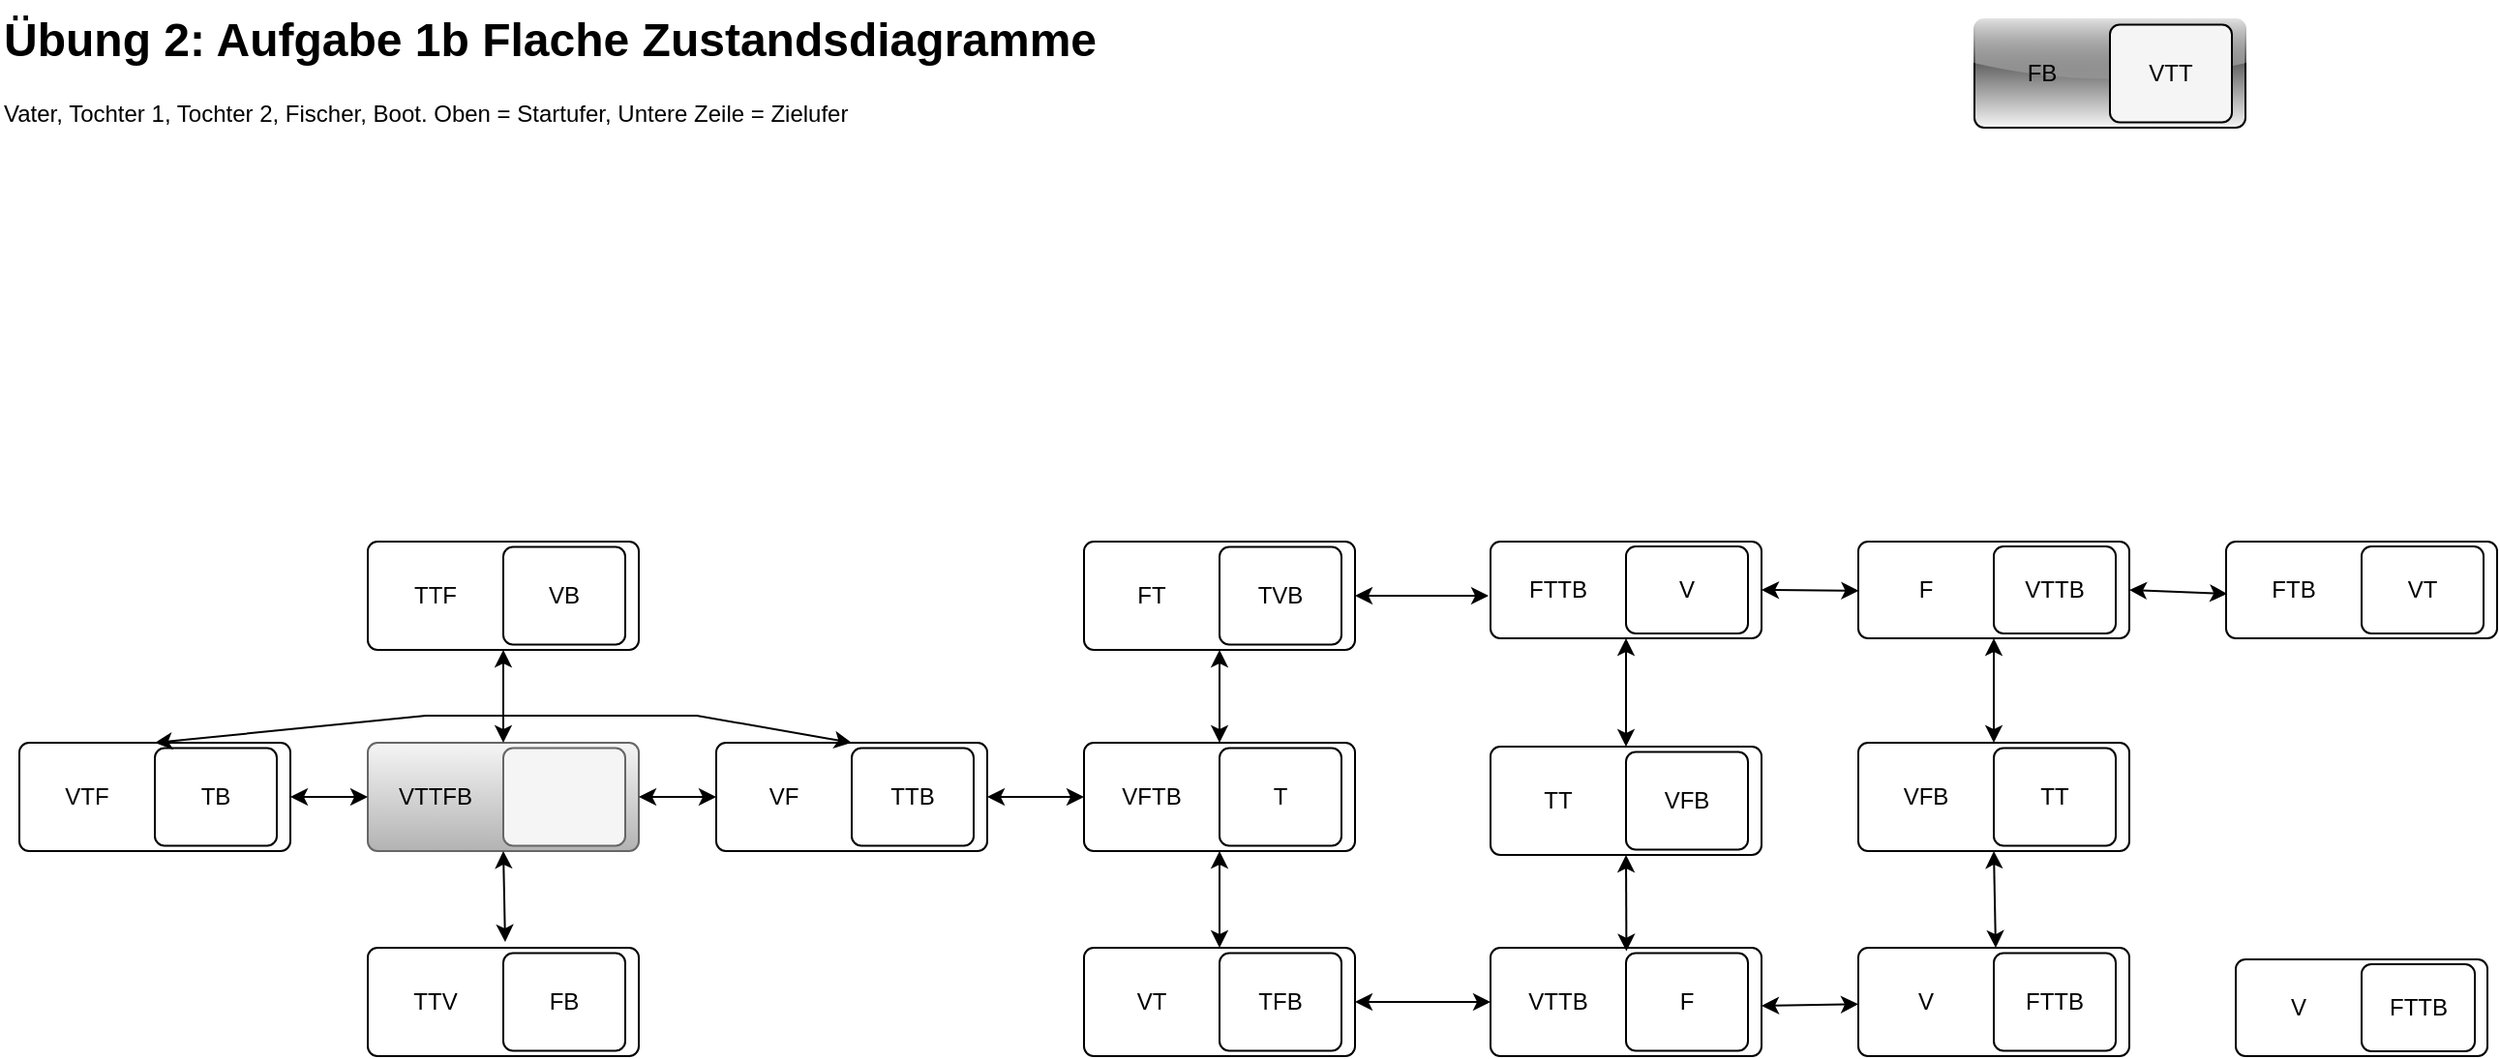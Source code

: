 <mxfile version="24.8.3">
  <diagram name="Page-1" id="-7dxq6iW3kQ3iSbgLeyK">
    <mxGraphModel dx="979" dy="433" grid="1" gridSize="10" guides="1" tooltips="1" connect="1" arrows="1" fold="1" page="1" pageScale="1" pageWidth="1169" pageHeight="827" math="0" shadow="0">
      <root>
        <mxCell id="0" />
        <mxCell id="1" parent="0" />
        <mxCell id="XbbJu0McrLC-nWk04bXn-2" value="&lt;h1 style=&quot;margin-top: 0px;&quot;&gt;Übung 2: Aufgabe 1b Flache Zustandsdiagramme&lt;br&gt;&lt;/h1&gt;&lt;p&gt;Vater, Tochter 1, Tochter 2, Fischer, Boot. Oben = Startufer, Untere Zeile = Zielufer&lt;br&gt;&lt;/p&gt;" style="text;html=1;whiteSpace=wrap;overflow=hidden;rounded=0;" parent="1" vertex="1">
          <mxGeometry width="570" height="79" as="geometry" />
        </mxCell>
        <mxCell id="XbbJu0McrLC-nWk04bXn-6" value="" style="rounded=1;absoluteArcSize=1;html=1;arcSize=10;fillColor=#f5f5f5;strokeColor=#666666;gradientColor=#b3b3b3;" parent="1" vertex="1">
          <mxGeometry x="190" y="384" width="140" height="56" as="geometry" />
        </mxCell>
        <mxCell id="XbbJu0McrLC-nWk04bXn-7" value="VTTFB" style="html=1;shape=mxgraph.er.anchor;whiteSpace=wrap;" parent="XbbJu0McrLC-nWk04bXn-6" vertex="1">
          <mxGeometry width="70" height="56" as="geometry" />
        </mxCell>
        <mxCell id="XbbJu0McrLC-nWk04bXn-8" value="" style="rounded=1;absoluteArcSize=1;html=1;arcSize=10;whiteSpace=wrap;points=[];strokeColor=inherit;fillColor=inherit;" parent="XbbJu0McrLC-nWk04bXn-6" vertex="1">
          <mxGeometry x="70" y="2.8" width="63" height="50.4" as="geometry" />
        </mxCell>
        <mxCell id="XbbJu0McrLC-nWk04bXn-9" value="" style="rounded=1;absoluteArcSize=1;html=1;arcSize=10;gradientColor=#000000;gradientDirection=north;fillColor=#f5f5f5;strokeColor=#000000;glass=1;" parent="1" vertex="1">
          <mxGeometry x="1020" y="10" width="140" height="56" as="geometry" />
        </mxCell>
        <mxCell id="XbbJu0McrLC-nWk04bXn-10" value="FB" style="html=1;shape=mxgraph.er.anchor;whiteSpace=wrap;" parent="XbbJu0McrLC-nWk04bXn-9" vertex="1">
          <mxGeometry width="70" height="56" as="geometry" />
        </mxCell>
        <mxCell id="XbbJu0McrLC-nWk04bXn-11" value="VTT" style="rounded=1;absoluteArcSize=1;html=1;arcSize=10;whiteSpace=wrap;points=[];strokeColor=inherit;fillColor=inherit;" parent="XbbJu0McrLC-nWk04bXn-9" vertex="1">
          <mxGeometry x="70" y="2.8" width="63" height="50.4" as="geometry" />
        </mxCell>
        <mxCell id="XbbJu0McrLC-nWk04bXn-17" value="" style="rounded=1;absoluteArcSize=1;html=1;arcSize=10;" parent="1" vertex="1">
          <mxGeometry x="370" y="384" width="140" height="56" as="geometry" />
        </mxCell>
        <mxCell id="XbbJu0McrLC-nWk04bXn-18" value="VF" style="html=1;shape=mxgraph.er.anchor;whiteSpace=wrap;" parent="XbbJu0McrLC-nWk04bXn-17" vertex="1">
          <mxGeometry width="70" height="56" as="geometry" />
        </mxCell>
        <mxCell id="XbbJu0McrLC-nWk04bXn-19" value="TTB" style="rounded=1;absoluteArcSize=1;html=1;arcSize=10;whiteSpace=wrap;points=[];strokeColor=inherit;fillColor=inherit;" parent="XbbJu0McrLC-nWk04bXn-17" vertex="1">
          <mxGeometry x="70" y="2.8" width="63" height="50.4" as="geometry" />
        </mxCell>
        <mxCell id="XbbJu0McrLC-nWk04bXn-20" value="" style="endArrow=classic;html=1;rounded=0;entryX=0;entryY=0.5;entryDx=0;entryDy=0;exitX=1;exitY=0.5;exitDx=0;exitDy=0;startArrow=classic;" parent="1" source="XbbJu0McrLC-nWk04bXn-6" target="XbbJu0McrLC-nWk04bXn-17" edge="1">
          <mxGeometry width="50" height="50" relative="1" as="geometry">
            <mxPoint x="380" y="410" as="sourcePoint" />
            <mxPoint x="430" y="360" as="targetPoint" />
          </mxGeometry>
        </mxCell>
        <mxCell id="XbbJu0McrLC-nWk04bXn-21" value="" style="rounded=1;absoluteArcSize=1;html=1;arcSize=10;" parent="1" vertex="1">
          <mxGeometry x="10" y="384" width="140" height="56" as="geometry" />
        </mxCell>
        <mxCell id="XbbJu0McrLC-nWk04bXn-22" value="VTF" style="html=1;shape=mxgraph.er.anchor;whiteSpace=wrap;" parent="XbbJu0McrLC-nWk04bXn-21" vertex="1">
          <mxGeometry width="70" height="56" as="geometry" />
        </mxCell>
        <mxCell id="XbbJu0McrLC-nWk04bXn-23" value="TB" style="rounded=1;absoluteArcSize=1;html=1;arcSize=10;whiteSpace=wrap;points=[];strokeColor=inherit;fillColor=inherit;" parent="XbbJu0McrLC-nWk04bXn-21" vertex="1">
          <mxGeometry x="70" y="2.8" width="63" height="50.4" as="geometry" />
        </mxCell>
        <mxCell id="XbbJu0McrLC-nWk04bXn-24" value="" style="endArrow=classic;html=1;rounded=0;entryX=0;entryY=0.5;entryDx=0;entryDy=0;exitX=1;exitY=0.5;exitDx=0;exitDy=0;startArrow=classic;" parent="1" source="XbbJu0McrLC-nWk04bXn-21" target="XbbJu0McrLC-nWk04bXn-6" edge="1">
          <mxGeometry width="50" height="50" relative="1" as="geometry">
            <mxPoint x="150" y="420" as="sourcePoint" />
            <mxPoint x="200" y="370" as="targetPoint" />
          </mxGeometry>
        </mxCell>
        <mxCell id="XbbJu0McrLC-nWk04bXn-28" value="" style="rounded=1;absoluteArcSize=1;html=1;arcSize=10;" parent="1" vertex="1">
          <mxGeometry x="190" y="280" width="140" height="56" as="geometry" />
        </mxCell>
        <mxCell id="XbbJu0McrLC-nWk04bXn-29" value="TTF" style="html=1;shape=mxgraph.er.anchor;whiteSpace=wrap;" parent="XbbJu0McrLC-nWk04bXn-28" vertex="1">
          <mxGeometry width="70" height="56" as="geometry" />
        </mxCell>
        <mxCell id="XbbJu0McrLC-nWk04bXn-30" value="VB" style="rounded=1;absoluteArcSize=1;html=1;arcSize=10;whiteSpace=wrap;points=[];strokeColor=inherit;fillColor=inherit;" parent="XbbJu0McrLC-nWk04bXn-28" vertex="1">
          <mxGeometry x="70" y="2.8" width="63" height="50.4" as="geometry" />
        </mxCell>
        <mxCell id="XbbJu0McrLC-nWk04bXn-31" value="" style="endArrow=classic;html=1;rounded=0;entryX=0.5;entryY=1;entryDx=0;entryDy=0;exitX=0.5;exitY=0;exitDx=0;exitDy=0;startArrow=classic;" parent="1" source="XbbJu0McrLC-nWk04bXn-6" target="XbbJu0McrLC-nWk04bXn-28" edge="1">
          <mxGeometry width="50" height="50" relative="1" as="geometry">
            <mxPoint x="260" y="380" as="sourcePoint" />
            <mxPoint x="280" y="340" as="targetPoint" />
          </mxGeometry>
        </mxCell>
        <mxCell id="XbbJu0McrLC-nWk04bXn-32" value="" style="rounded=1;absoluteArcSize=1;html=1;arcSize=10;" parent="1" vertex="1">
          <mxGeometry x="190" y="490" width="140" height="56" as="geometry" />
        </mxCell>
        <mxCell id="XbbJu0McrLC-nWk04bXn-33" value="TTV" style="html=1;shape=mxgraph.er.anchor;whiteSpace=wrap;" parent="XbbJu0McrLC-nWk04bXn-32" vertex="1">
          <mxGeometry width="70" height="56" as="geometry" />
        </mxCell>
        <mxCell id="XbbJu0McrLC-nWk04bXn-34" value="FB" style="rounded=1;absoluteArcSize=1;html=1;arcSize=10;whiteSpace=wrap;points=[];strokeColor=inherit;fillColor=inherit;" parent="XbbJu0McrLC-nWk04bXn-32" vertex="1">
          <mxGeometry x="70" y="2.8" width="63" height="50.4" as="geometry" />
        </mxCell>
        <mxCell id="XbbJu0McrLC-nWk04bXn-36" value="" style="endArrow=classic;startArrow=classic;html=1;rounded=0;exitX=1.014;exitY=-0.054;exitDx=0;exitDy=0;exitPerimeter=0;" parent="1" source="XbbJu0McrLC-nWk04bXn-33" edge="1">
          <mxGeometry width="50" height="50" relative="1" as="geometry">
            <mxPoint x="210" y="490" as="sourcePoint" />
            <mxPoint x="260" y="440" as="targetPoint" />
          </mxGeometry>
        </mxCell>
        <mxCell id="XbbJu0McrLC-nWk04bXn-38" value="" style="rounded=1;absoluteArcSize=1;html=1;arcSize=10;" parent="1" vertex="1">
          <mxGeometry x="560" y="384" width="140" height="56" as="geometry" />
        </mxCell>
        <mxCell id="XbbJu0McrLC-nWk04bXn-39" value="VFTB" style="html=1;shape=mxgraph.er.anchor;whiteSpace=wrap;" parent="XbbJu0McrLC-nWk04bXn-38" vertex="1">
          <mxGeometry width="70" height="56" as="geometry" />
        </mxCell>
        <mxCell id="XbbJu0McrLC-nWk04bXn-40" value="T" style="rounded=1;absoluteArcSize=1;html=1;arcSize=10;whiteSpace=wrap;points=[];strokeColor=inherit;fillColor=inherit;" parent="XbbJu0McrLC-nWk04bXn-38" vertex="1">
          <mxGeometry x="70" y="2.8" width="63" height="50.4" as="geometry" />
        </mxCell>
        <mxCell id="XbbJu0McrLC-nWk04bXn-41" value="" style="endArrow=classic;startArrow=classic;html=1;rounded=0;entryX=0;entryY=0.5;entryDx=0;entryDy=0;exitX=1;exitY=0.5;exitDx=0;exitDy=0;" parent="1" source="XbbJu0McrLC-nWk04bXn-17" target="XbbJu0McrLC-nWk04bXn-38" edge="1">
          <mxGeometry width="50" height="50" relative="1" as="geometry">
            <mxPoint x="510" y="414" as="sourcePoint" />
            <mxPoint x="560" y="364" as="targetPoint" />
          </mxGeometry>
        </mxCell>
        <mxCell id="XbbJu0McrLC-nWk04bXn-45" value="" style="endArrow=classic;startArrow=classic;html=1;rounded=0;entryX=0.5;entryY=0;entryDx=0;entryDy=0;exitX=0.5;exitY=0;exitDx=0;exitDy=0;" parent="1" source="XbbJu0McrLC-nWk04bXn-17" target="XbbJu0McrLC-nWk04bXn-21" edge="1">
          <mxGeometry width="50" height="50" relative="1" as="geometry">
            <mxPoint x="620" y="360" as="sourcePoint" />
            <mxPoint x="680" y="330" as="targetPoint" />
            <Array as="points">
              <mxPoint x="360" y="370" />
              <mxPoint x="220" y="370" />
            </Array>
          </mxGeometry>
        </mxCell>
        <mxCell id="XbbJu0McrLC-nWk04bXn-46" value="" style="rounded=1;absoluteArcSize=1;html=1;arcSize=10;" parent="1" vertex="1">
          <mxGeometry x="560" y="280" width="140" height="56" as="geometry" />
        </mxCell>
        <mxCell id="XbbJu0McrLC-nWk04bXn-47" value="FT" style="html=1;shape=mxgraph.er.anchor;whiteSpace=wrap;" parent="XbbJu0McrLC-nWk04bXn-46" vertex="1">
          <mxGeometry width="70" height="56" as="geometry" />
        </mxCell>
        <mxCell id="XbbJu0McrLC-nWk04bXn-48" value="TVB" style="rounded=1;absoluteArcSize=1;html=1;arcSize=10;whiteSpace=wrap;points=[];strokeColor=inherit;fillColor=inherit;" parent="XbbJu0McrLC-nWk04bXn-46" vertex="1">
          <mxGeometry x="70" y="2.8" width="63" height="50.4" as="geometry" />
        </mxCell>
        <mxCell id="XbbJu0McrLC-nWk04bXn-50" value="" style="rounded=1;absoluteArcSize=1;html=1;arcSize=10;" parent="1" vertex="1">
          <mxGeometry x="560" y="490" width="140" height="56" as="geometry" />
        </mxCell>
        <mxCell id="XbbJu0McrLC-nWk04bXn-51" value="VT" style="html=1;shape=mxgraph.er.anchor;whiteSpace=wrap;" parent="XbbJu0McrLC-nWk04bXn-50" vertex="1">
          <mxGeometry width="70" height="56" as="geometry" />
        </mxCell>
        <mxCell id="XbbJu0McrLC-nWk04bXn-52" value="TFB" style="rounded=1;absoluteArcSize=1;html=1;arcSize=10;whiteSpace=wrap;points=[];strokeColor=inherit;fillColor=inherit;" parent="XbbJu0McrLC-nWk04bXn-50" vertex="1">
          <mxGeometry x="70" y="2.8" width="63" height="50.4" as="geometry" />
        </mxCell>
        <mxCell id="XbbJu0McrLC-nWk04bXn-53" value="" style="endArrow=classic;startArrow=classic;html=1;rounded=0;exitX=0.5;exitY=0;exitDx=0;exitDy=0;entryX=0.5;entryY=1;entryDx=0;entryDy=0;" parent="1" source="XbbJu0McrLC-nWk04bXn-38" target="XbbJu0McrLC-nWk04bXn-46" edge="1">
          <mxGeometry width="50" height="50" relative="1" as="geometry">
            <mxPoint x="590" y="390" as="sourcePoint" />
            <mxPoint x="640" y="340" as="targetPoint" />
          </mxGeometry>
        </mxCell>
        <mxCell id="XbbJu0McrLC-nWk04bXn-54" value="" style="endArrow=classic;startArrow=classic;html=1;rounded=0;exitX=0.5;exitY=0;exitDx=0;exitDy=0;entryX=0.5;entryY=1;entryDx=0;entryDy=0;" parent="1" source="XbbJu0McrLC-nWk04bXn-50" target="XbbJu0McrLC-nWk04bXn-38" edge="1">
          <mxGeometry width="50" height="50" relative="1" as="geometry">
            <mxPoint x="580" y="490" as="sourcePoint" />
            <mxPoint x="630" y="440" as="targetPoint" />
          </mxGeometry>
        </mxCell>
        <mxCell id="XbbJu0McrLC-nWk04bXn-55" value="" style="rounded=1;absoluteArcSize=1;html=1;arcSize=10;" parent="1" vertex="1">
          <mxGeometry x="770" y="490" width="140" height="56" as="geometry" />
        </mxCell>
        <mxCell id="XbbJu0McrLC-nWk04bXn-56" value="VTTB" style="html=1;shape=mxgraph.er.anchor;whiteSpace=wrap;" parent="XbbJu0McrLC-nWk04bXn-55" vertex="1">
          <mxGeometry width="70" height="56" as="geometry" />
        </mxCell>
        <mxCell id="XbbJu0McrLC-nWk04bXn-57" value="F" style="rounded=1;absoluteArcSize=1;html=1;arcSize=10;whiteSpace=wrap;points=[];strokeColor=inherit;fillColor=inherit;" parent="XbbJu0McrLC-nWk04bXn-55" vertex="1">
          <mxGeometry x="70" y="2.8" width="63" height="50.4" as="geometry" />
        </mxCell>
        <mxCell id="XbbJu0McrLC-nWk04bXn-58" value="" style="endArrow=classic;startArrow=classic;html=1;rounded=0;entryX=0;entryY=0.5;entryDx=0;entryDy=0;exitX=1;exitY=0.5;exitDx=0;exitDy=0;" parent="1" source="XbbJu0McrLC-nWk04bXn-50" target="XbbJu0McrLC-nWk04bXn-55" edge="1">
          <mxGeometry width="50" height="50" relative="1" as="geometry">
            <mxPoint x="700" y="520" as="sourcePoint" />
            <mxPoint x="750" y="470" as="targetPoint" />
          </mxGeometry>
        </mxCell>
        <mxCell id="XbbJu0McrLC-nWk04bXn-59" value="" style="rounded=1;absoluteArcSize=1;html=1;arcSize=10;" parent="1" vertex="1">
          <mxGeometry x="770" y="280" width="140" height="50" as="geometry" />
        </mxCell>
        <mxCell id="XbbJu0McrLC-nWk04bXn-60" value="FTTB" style="html=1;shape=mxgraph.er.anchor;whiteSpace=wrap;" parent="XbbJu0McrLC-nWk04bXn-59" vertex="1">
          <mxGeometry width="70" height="50" as="geometry" />
        </mxCell>
        <mxCell id="XbbJu0McrLC-nWk04bXn-61" value="V" style="rounded=1;absoluteArcSize=1;html=1;arcSize=10;whiteSpace=wrap;points=[];strokeColor=inherit;fillColor=inherit;" parent="XbbJu0McrLC-nWk04bXn-59" vertex="1">
          <mxGeometry x="70" y="2.5" width="63" height="45" as="geometry" />
        </mxCell>
        <mxCell id="XbbJu0McrLC-nWk04bXn-63" value="" style="endArrow=classic;startArrow=classic;html=1;rounded=0;exitX=1;exitY=0.5;exitDx=0;exitDy=0;entryX=-0.014;entryY=0.561;entryDx=0;entryDy=0;entryPerimeter=0;" parent="1" source="XbbJu0McrLC-nWk04bXn-46" target="XbbJu0McrLC-nWk04bXn-60" edge="1">
          <mxGeometry width="50" height="50" relative="1" as="geometry">
            <mxPoint x="580" y="290" as="sourcePoint" />
            <mxPoint x="630" y="240" as="targetPoint" />
          </mxGeometry>
        </mxCell>
        <mxCell id="XbbJu0McrLC-nWk04bXn-65" value="" style="rounded=1;absoluteArcSize=1;html=1;arcSize=10;" parent="1" vertex="1">
          <mxGeometry x="770" y="386" width="140" height="56" as="geometry" />
        </mxCell>
        <mxCell id="XbbJu0McrLC-nWk04bXn-66" value="TT" style="html=1;shape=mxgraph.er.anchor;whiteSpace=wrap;" parent="XbbJu0McrLC-nWk04bXn-65" vertex="1">
          <mxGeometry width="70" height="56" as="geometry" />
        </mxCell>
        <mxCell id="XbbJu0McrLC-nWk04bXn-67" value="VFB" style="rounded=1;absoluteArcSize=1;html=1;arcSize=10;whiteSpace=wrap;points=[];strokeColor=inherit;fillColor=inherit;" parent="XbbJu0McrLC-nWk04bXn-65" vertex="1">
          <mxGeometry x="70" y="2.8" width="63" height="50.4" as="geometry" />
        </mxCell>
        <mxCell id="XbbJu0McrLC-nWk04bXn-68" value="" style="endArrow=classic;startArrow=classic;html=1;rounded=0;entryX=0.5;entryY=0;entryDx=0;entryDy=0;exitX=0.5;exitY=1;exitDx=0;exitDy=0;" parent="1" source="XbbJu0McrLC-nWk04bXn-59" target="XbbJu0McrLC-nWk04bXn-65" edge="1">
          <mxGeometry width="50" height="50" relative="1" as="geometry">
            <mxPoint x="720" y="208" as="sourcePoint" />
            <mxPoint x="783.711" y="208" as="targetPoint" />
          </mxGeometry>
        </mxCell>
        <mxCell id="XbbJu0McrLC-nWk04bXn-71" value="" style="endArrow=classic;startArrow=classic;html=1;rounded=0;entryX=0.5;entryY=1;entryDx=0;entryDy=0;exitX=1.003;exitY=0.032;exitDx=0;exitDy=0;exitPerimeter=0;" parent="1" source="XbbJu0McrLC-nWk04bXn-56" target="XbbJu0McrLC-nWk04bXn-65" edge="1">
          <mxGeometry width="50" height="50" relative="1" as="geometry">
            <mxPoint x="840" y="490" as="sourcePoint" />
            <mxPoint x="890" y="440" as="targetPoint" />
          </mxGeometry>
        </mxCell>
        <mxCell id="XbbJu0McrLC-nWk04bXn-72" value="" style="rounded=1;absoluteArcSize=1;html=1;arcSize=10;" parent="1" vertex="1">
          <mxGeometry x="960" y="280" width="140" height="50" as="geometry" />
        </mxCell>
        <mxCell id="XbbJu0McrLC-nWk04bXn-73" value="F" style="html=1;shape=mxgraph.er.anchor;whiteSpace=wrap;" parent="XbbJu0McrLC-nWk04bXn-72" vertex="1">
          <mxGeometry width="70" height="50" as="geometry" />
        </mxCell>
        <mxCell id="XbbJu0McrLC-nWk04bXn-74" value="VTTB" style="rounded=1;absoluteArcSize=1;html=1;arcSize=10;whiteSpace=wrap;points=[];strokeColor=inherit;fillColor=inherit;" parent="XbbJu0McrLC-nWk04bXn-72" vertex="1">
          <mxGeometry x="70" y="2.5" width="63" height="45" as="geometry" />
        </mxCell>
        <mxCell id="XbbJu0McrLC-nWk04bXn-75" value="" style="endArrow=classic;startArrow=classic;html=1;rounded=0;entryX=0.003;entryY=0.508;entryDx=0;entryDy=0;entryPerimeter=0;exitX=1;exitY=0.5;exitDx=0;exitDy=0;" parent="1" source="XbbJu0McrLC-nWk04bXn-59" target="XbbJu0McrLC-nWk04bXn-73" edge="1">
          <mxGeometry width="50" height="50" relative="1" as="geometry">
            <mxPoint x="910" y="310" as="sourcePoint" />
            <mxPoint x="960" y="260" as="targetPoint" />
          </mxGeometry>
        </mxCell>
        <mxCell id="XbbJu0McrLC-nWk04bXn-77" value="" style="rounded=1;absoluteArcSize=1;html=1;arcSize=10;" parent="1" vertex="1">
          <mxGeometry x="1150" y="280" width="140" height="50" as="geometry" />
        </mxCell>
        <mxCell id="XbbJu0McrLC-nWk04bXn-78" value="FTB" style="html=1;shape=mxgraph.er.anchor;whiteSpace=wrap;" parent="XbbJu0McrLC-nWk04bXn-77" vertex="1">
          <mxGeometry width="70" height="50" as="geometry" />
        </mxCell>
        <mxCell id="XbbJu0McrLC-nWk04bXn-79" value="VT" style="rounded=1;absoluteArcSize=1;html=1;arcSize=10;whiteSpace=wrap;points=[];strokeColor=inherit;fillColor=inherit;" parent="XbbJu0McrLC-nWk04bXn-77" vertex="1">
          <mxGeometry x="70" y="2.5" width="63" height="45" as="geometry" />
        </mxCell>
        <mxCell id="XbbJu0McrLC-nWk04bXn-80" value="" style="endArrow=classic;startArrow=classic;html=1;rounded=0;entryX=0.009;entryY=0.54;entryDx=0;entryDy=0;entryPerimeter=0;" parent="1" target="XbbJu0McrLC-nWk04bXn-78" edge="1">
          <mxGeometry width="50" height="50" relative="1" as="geometry">
            <mxPoint x="1100" y="305" as="sourcePoint" />
            <mxPoint x="1150" y="260" as="targetPoint" />
          </mxGeometry>
        </mxCell>
        <mxCell id="m5UhtimAYEu7yITjB6ou-4" value="" style="rounded=1;absoluteArcSize=1;html=1;arcSize=10;" vertex="1" parent="1">
          <mxGeometry x="960" y="490" width="140" height="56" as="geometry" />
        </mxCell>
        <mxCell id="m5UhtimAYEu7yITjB6ou-5" value="V" style="html=1;shape=mxgraph.er.anchor;whiteSpace=wrap;" vertex="1" parent="m5UhtimAYEu7yITjB6ou-4">
          <mxGeometry width="70" height="56" as="geometry" />
        </mxCell>
        <mxCell id="m5UhtimAYEu7yITjB6ou-6" value="FTTB" style="rounded=1;absoluteArcSize=1;html=1;arcSize=10;whiteSpace=wrap;points=[];strokeColor=inherit;fillColor=inherit;" vertex="1" parent="m5UhtimAYEu7yITjB6ou-4">
          <mxGeometry x="70" y="2.8" width="63" height="50.4" as="geometry" />
        </mxCell>
        <mxCell id="m5UhtimAYEu7yITjB6ou-7" value="" style="endArrow=classic;startArrow=classic;html=1;rounded=0;" edge="1" parent="1" target="m5UhtimAYEu7yITjB6ou-4">
          <mxGeometry width="50" height="50" relative="1" as="geometry">
            <mxPoint x="910" y="520" as="sourcePoint" />
            <mxPoint x="960" y="470" as="targetPoint" />
          </mxGeometry>
        </mxCell>
        <mxCell id="m5UhtimAYEu7yITjB6ou-9" value="" style="rounded=1;absoluteArcSize=1;html=1;arcSize=10;" vertex="1" parent="1">
          <mxGeometry x="960" y="384" width="140" height="56" as="geometry" />
        </mxCell>
        <mxCell id="m5UhtimAYEu7yITjB6ou-10" value="VFB" style="html=1;shape=mxgraph.er.anchor;whiteSpace=wrap;" vertex="1" parent="m5UhtimAYEu7yITjB6ou-9">
          <mxGeometry width="70" height="56" as="geometry" />
        </mxCell>
        <mxCell id="m5UhtimAYEu7yITjB6ou-11" value="TT" style="rounded=1;absoluteArcSize=1;html=1;arcSize=10;whiteSpace=wrap;points=[];strokeColor=inherit;fillColor=inherit;" vertex="1" parent="m5UhtimAYEu7yITjB6ou-9">
          <mxGeometry x="70" y="2.8" width="63" height="50.4" as="geometry" />
        </mxCell>
        <mxCell id="m5UhtimAYEu7yITjB6ou-12" value="" style="endArrow=classic;startArrow=classic;html=1;rounded=0;exitX=0.5;exitY=0;exitDx=0;exitDy=0;" edge="1" parent="1" source="m5UhtimAYEu7yITjB6ou-9">
          <mxGeometry width="50" height="50" relative="1" as="geometry">
            <mxPoint x="980" y="380" as="sourcePoint" />
            <mxPoint x="1030" y="330" as="targetPoint" />
          </mxGeometry>
        </mxCell>
        <mxCell id="m5UhtimAYEu7yITjB6ou-13" value="" style="endArrow=classic;startArrow=classic;html=1;rounded=0;exitX=1.014;exitY=0;exitDx=0;exitDy=0;exitPerimeter=0;" edge="1" parent="1" source="m5UhtimAYEu7yITjB6ou-5">
          <mxGeometry width="50" height="50" relative="1" as="geometry">
            <mxPoint x="980" y="490" as="sourcePoint" />
            <mxPoint x="1030" y="440" as="targetPoint" />
          </mxGeometry>
        </mxCell>
        <mxCell id="m5UhtimAYEu7yITjB6ou-14" value="" style="rounded=1;absoluteArcSize=1;html=1;arcSize=10;" vertex="1" parent="1">
          <mxGeometry x="1155" y="496" width="130" height="50" as="geometry" />
        </mxCell>
        <mxCell id="m5UhtimAYEu7yITjB6ou-15" value="V" style="html=1;shape=mxgraph.er.anchor;whiteSpace=wrap;" vertex="1" parent="m5UhtimAYEu7yITjB6ou-14">
          <mxGeometry width="65" height="50" as="geometry" />
        </mxCell>
        <mxCell id="m5UhtimAYEu7yITjB6ou-16" value="FTTB" style="rounded=1;absoluteArcSize=1;html=1;arcSize=10;whiteSpace=wrap;points=[];strokeColor=inherit;fillColor=inherit;" vertex="1" parent="m5UhtimAYEu7yITjB6ou-14">
          <mxGeometry x="65" y="2.5" width="58.5" height="45" as="geometry" />
        </mxCell>
      </root>
    </mxGraphModel>
  </diagram>
</mxfile>
